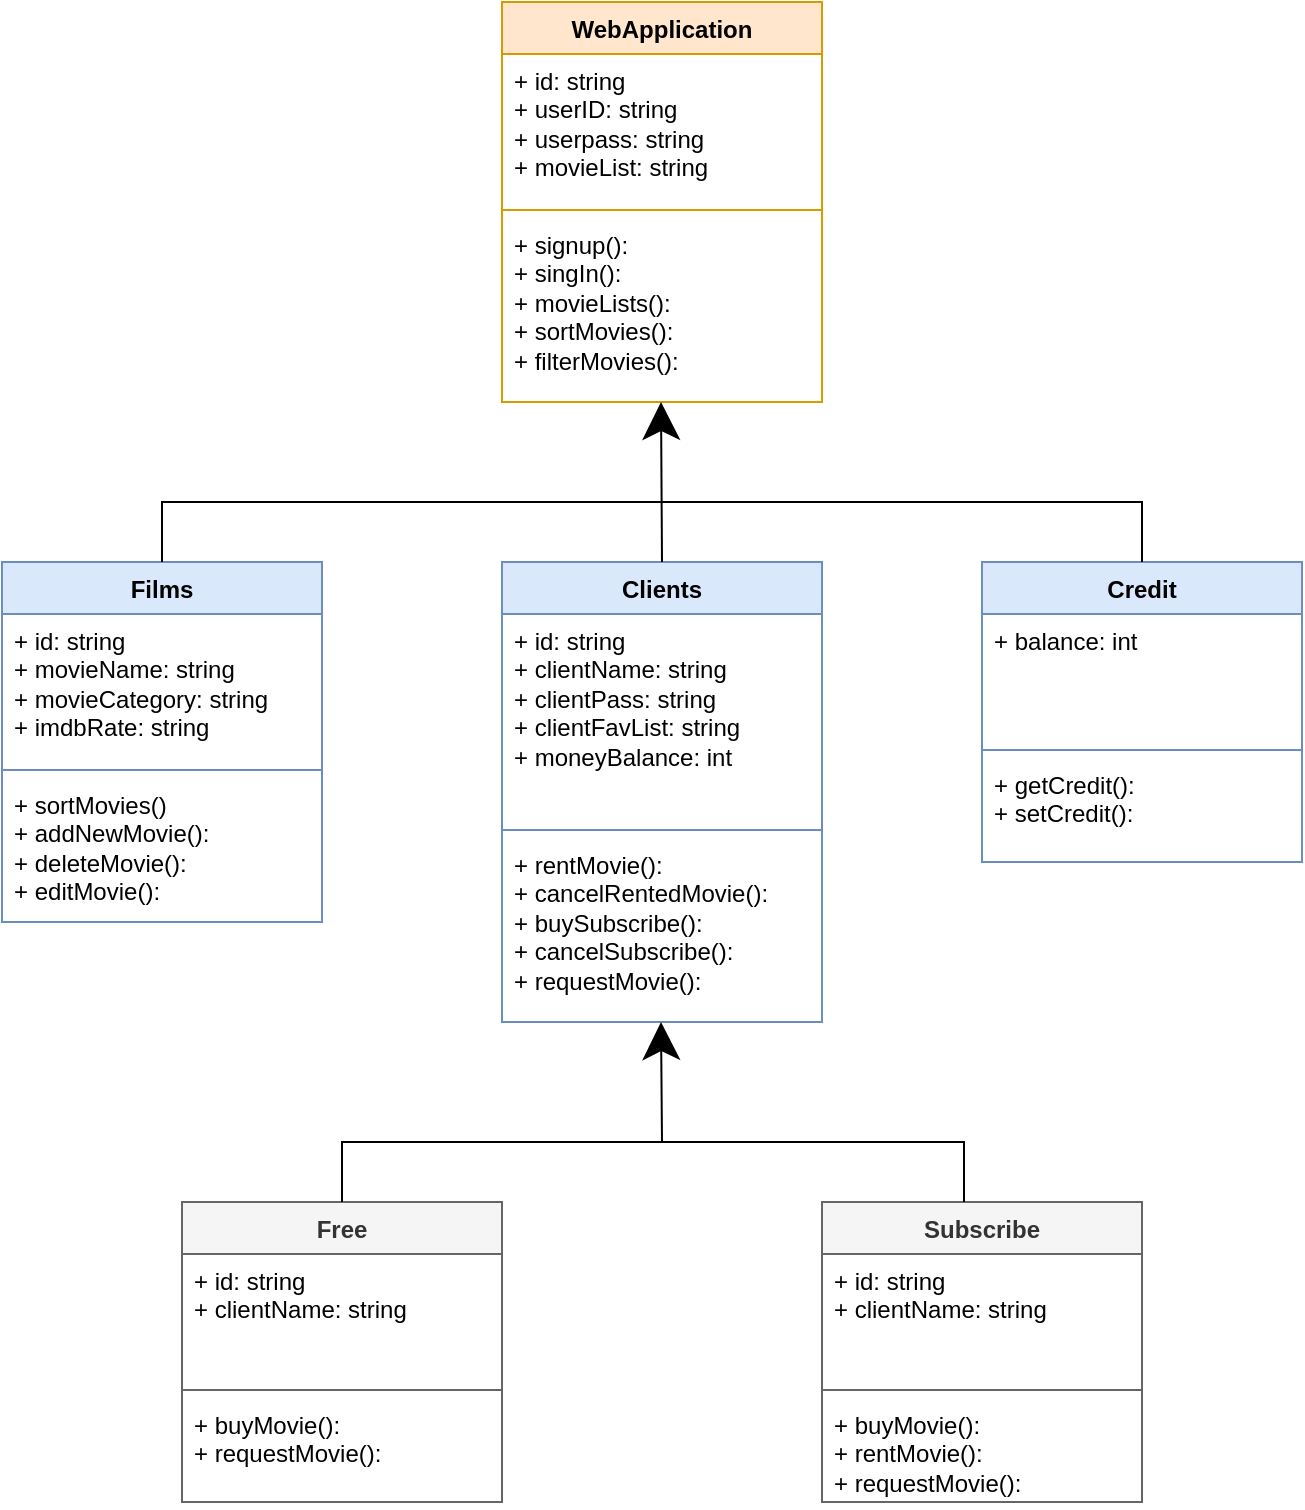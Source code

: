 <mxfile version="24.7.1" type="device">
  <diagram name="Sayfa -1" id="dpOJ8nYfL5jmbOzyjK7d">
    <mxGraphModel dx="472" dy="745" grid="1" gridSize="10" guides="1" tooltips="1" connect="1" arrows="1" fold="1" page="1" pageScale="1" pageWidth="1169" pageHeight="1654" math="0" shadow="0">
      <root>
        <mxCell id="0" />
        <mxCell id="1" parent="0" />
        <mxCell id="EonWzmVfYOoL8Eve4iwY-1" value="WebApplication" style="swimlane;fontStyle=1;align=center;verticalAlign=top;childLayout=stackLayout;horizontal=1;startSize=26;horizontalStack=0;resizeParent=1;resizeParentMax=0;resizeLast=0;collapsible=1;marginBottom=0;whiteSpace=wrap;html=1;fillColor=#ffe6cc;strokeColor=#d79b00;" vertex="1" parent="1">
          <mxGeometry x="520" y="120" width="160" height="200" as="geometry" />
        </mxCell>
        <mxCell id="EonWzmVfYOoL8Eve4iwY-2" value="&lt;div&gt;+ id: string&lt;/div&gt;&lt;div&gt;&lt;span style=&quot;background-color: initial;&quot;&gt;+ userID: string&lt;/span&gt;&lt;br&gt;&lt;/div&gt;&lt;div&gt;+ userpass: string&lt;/div&gt;&lt;div&gt;&lt;div&gt;+ movieList: string&lt;/div&gt;&lt;/div&gt;&lt;div&gt;&lt;br&gt;&lt;/div&gt;" style="text;strokeColor=none;fillColor=none;align=left;verticalAlign=top;spacingLeft=4;spacingRight=4;overflow=hidden;rotatable=0;points=[[0,0.5],[1,0.5]];portConstraint=eastwest;whiteSpace=wrap;html=1;" vertex="1" parent="EonWzmVfYOoL8Eve4iwY-1">
          <mxGeometry y="26" width="160" height="74" as="geometry" />
        </mxCell>
        <mxCell id="EonWzmVfYOoL8Eve4iwY-3" value="" style="line;strokeWidth=1;fillColor=none;align=left;verticalAlign=middle;spacingTop=-1;spacingLeft=3;spacingRight=3;rotatable=0;labelPosition=right;points=[];portConstraint=eastwest;strokeColor=inherit;" vertex="1" parent="EonWzmVfYOoL8Eve4iwY-1">
          <mxGeometry y="100" width="160" height="8" as="geometry" />
        </mxCell>
        <mxCell id="EonWzmVfYOoL8Eve4iwY-4" value="&lt;div&gt;+ signup():&amp;nbsp;&lt;/div&gt;&lt;div&gt;+ singIn():&lt;/div&gt;&lt;div&gt;+ movieLists():&amp;nbsp;&lt;br&gt;&lt;/div&gt;&lt;div&gt;+ sortMovies():&lt;/div&gt;&lt;div&gt;+ filterMovies():&lt;/div&gt;&lt;div&gt;&lt;br&gt;&lt;/div&gt;" style="text;strokeColor=none;fillColor=none;align=left;verticalAlign=top;spacingLeft=4;spacingRight=4;overflow=hidden;rotatable=0;points=[[0,0.5],[1,0.5]];portConstraint=eastwest;whiteSpace=wrap;html=1;" vertex="1" parent="EonWzmVfYOoL8Eve4iwY-1">
          <mxGeometry y="108" width="160" height="92" as="geometry" />
        </mxCell>
        <mxCell id="EonWzmVfYOoL8Eve4iwY-5" value="Films" style="swimlane;fontStyle=1;align=center;verticalAlign=top;childLayout=stackLayout;horizontal=1;startSize=26;horizontalStack=0;resizeParent=1;resizeParentMax=0;resizeLast=0;collapsible=1;marginBottom=0;whiteSpace=wrap;html=1;fillColor=#dae8fc;strokeColor=#6c8ebf;" vertex="1" parent="1">
          <mxGeometry x="270" y="400" width="160" height="180" as="geometry" />
        </mxCell>
        <mxCell id="EonWzmVfYOoL8Eve4iwY-6" value="&lt;div&gt;+ id: string&lt;/div&gt;&lt;div&gt;+ movieName: string&lt;/div&gt;&lt;div&gt;+ movieCategory: string&lt;/div&gt;&lt;div&gt;+ imdbRate: string&lt;/div&gt;&lt;div&gt;&lt;br&gt;&lt;/div&gt;&lt;div&gt;&lt;br&gt;&lt;/div&gt;" style="text;strokeColor=none;fillColor=none;align=left;verticalAlign=top;spacingLeft=4;spacingRight=4;overflow=hidden;rotatable=0;points=[[0,0.5],[1,0.5]];portConstraint=eastwest;whiteSpace=wrap;html=1;" vertex="1" parent="EonWzmVfYOoL8Eve4iwY-5">
          <mxGeometry y="26" width="160" height="74" as="geometry" />
        </mxCell>
        <mxCell id="EonWzmVfYOoL8Eve4iwY-7" value="" style="line;strokeWidth=1;fillColor=none;align=left;verticalAlign=middle;spacingTop=-1;spacingLeft=3;spacingRight=3;rotatable=0;labelPosition=right;points=[];portConstraint=eastwest;strokeColor=inherit;" vertex="1" parent="EonWzmVfYOoL8Eve4iwY-5">
          <mxGeometry y="100" width="160" height="8" as="geometry" />
        </mxCell>
        <mxCell id="EonWzmVfYOoL8Eve4iwY-8" value="&lt;div&gt;+ sortMovies()&lt;/div&gt;&lt;div&gt;+ addNewMovie():&lt;/div&gt;&lt;div&gt;+ deleteMovie():&lt;/div&gt;&lt;div&gt;+ editMovie():&lt;/div&gt;&lt;div&gt;&lt;br&gt;&lt;/div&gt;" style="text;strokeColor=none;fillColor=none;align=left;verticalAlign=top;spacingLeft=4;spacingRight=4;overflow=hidden;rotatable=0;points=[[0,0.5],[1,0.5]];portConstraint=eastwest;whiteSpace=wrap;html=1;" vertex="1" parent="EonWzmVfYOoL8Eve4iwY-5">
          <mxGeometry y="108" width="160" height="72" as="geometry" />
        </mxCell>
        <mxCell id="EonWzmVfYOoL8Eve4iwY-9" value="Clients" style="swimlane;fontStyle=1;align=center;verticalAlign=top;childLayout=stackLayout;horizontal=1;startSize=26;horizontalStack=0;resizeParent=1;resizeParentMax=0;resizeLast=0;collapsible=1;marginBottom=0;whiteSpace=wrap;html=1;fillColor=#dae8fc;strokeColor=#6c8ebf;" vertex="1" parent="1">
          <mxGeometry x="520" y="400" width="160" height="230" as="geometry" />
        </mxCell>
        <mxCell id="EonWzmVfYOoL8Eve4iwY-10" value="&lt;div&gt;+ id: string&lt;/div&gt;&lt;div&gt;+ clientName: string&lt;/div&gt;&lt;div&gt;+ clientPass: string&lt;/div&gt;&lt;div&gt;&lt;span style=&quot;background-color: initial;&quot;&gt;+ clientFavList: string&lt;/span&gt;&lt;br&gt;&lt;/div&gt;&lt;div&gt;+ moneyBalance: int&lt;/div&gt;" style="text;strokeColor=none;fillColor=none;align=left;verticalAlign=top;spacingLeft=4;spacingRight=4;overflow=hidden;rotatable=0;points=[[0,0.5],[1,0.5]];portConstraint=eastwest;whiteSpace=wrap;html=1;" vertex="1" parent="EonWzmVfYOoL8Eve4iwY-9">
          <mxGeometry y="26" width="160" height="104" as="geometry" />
        </mxCell>
        <mxCell id="EonWzmVfYOoL8Eve4iwY-11" value="" style="line;strokeWidth=1;fillColor=none;align=left;verticalAlign=middle;spacingTop=-1;spacingLeft=3;spacingRight=3;rotatable=0;labelPosition=right;points=[];portConstraint=eastwest;strokeColor=inherit;" vertex="1" parent="EonWzmVfYOoL8Eve4iwY-9">
          <mxGeometry y="130" width="160" height="8" as="geometry" />
        </mxCell>
        <mxCell id="EonWzmVfYOoL8Eve4iwY-12" value="&lt;div&gt;+ rentMovie():&lt;/div&gt;&lt;div&gt;+ cancelRentedMovie():&lt;/div&gt;&lt;div&gt;+ buySubscribe():&lt;/div&gt;&lt;div&gt;+ cancelSubscribe():&lt;/div&gt;&lt;div&gt;+ requestMovie():&lt;/div&gt;&lt;div&gt;&lt;br&gt;&lt;/div&gt;" style="text;strokeColor=none;fillColor=none;align=left;verticalAlign=top;spacingLeft=4;spacingRight=4;overflow=hidden;rotatable=0;points=[[0,0.5],[1,0.5]];portConstraint=eastwest;whiteSpace=wrap;html=1;" vertex="1" parent="EonWzmVfYOoL8Eve4iwY-9">
          <mxGeometry y="138" width="160" height="92" as="geometry" />
        </mxCell>
        <mxCell id="EonWzmVfYOoL8Eve4iwY-13" value="Credit" style="swimlane;fontStyle=1;align=center;verticalAlign=top;childLayout=stackLayout;horizontal=1;startSize=26;horizontalStack=0;resizeParent=1;resizeParentMax=0;resizeLast=0;collapsible=1;marginBottom=0;whiteSpace=wrap;html=1;fillColor=#dae8fc;strokeColor=#6c8ebf;" vertex="1" parent="1">
          <mxGeometry x="760" y="400" width="160" height="150" as="geometry" />
        </mxCell>
        <mxCell id="EonWzmVfYOoL8Eve4iwY-14" value="&lt;div&gt;+ balance: int&lt;/div&gt;" style="text;strokeColor=none;fillColor=none;align=left;verticalAlign=top;spacingLeft=4;spacingRight=4;overflow=hidden;rotatable=0;points=[[0,0.5],[1,0.5]];portConstraint=eastwest;whiteSpace=wrap;html=1;" vertex="1" parent="EonWzmVfYOoL8Eve4iwY-13">
          <mxGeometry y="26" width="160" height="64" as="geometry" />
        </mxCell>
        <mxCell id="EonWzmVfYOoL8Eve4iwY-15" value="" style="line;strokeWidth=1;fillColor=none;align=left;verticalAlign=middle;spacingTop=-1;spacingLeft=3;spacingRight=3;rotatable=0;labelPosition=right;points=[];portConstraint=eastwest;strokeColor=inherit;" vertex="1" parent="EonWzmVfYOoL8Eve4iwY-13">
          <mxGeometry y="90" width="160" height="8" as="geometry" />
        </mxCell>
        <mxCell id="EonWzmVfYOoL8Eve4iwY-16" value="&lt;div&gt;+ getCredit():&lt;/div&gt;&lt;div&gt;+ setCredit():&lt;/div&gt;" style="text;strokeColor=none;fillColor=none;align=left;verticalAlign=top;spacingLeft=4;spacingRight=4;overflow=hidden;rotatable=0;points=[[0,0.5],[1,0.5]];portConstraint=eastwest;whiteSpace=wrap;html=1;" vertex="1" parent="EonWzmVfYOoL8Eve4iwY-13">
          <mxGeometry y="98" width="160" height="52" as="geometry" />
        </mxCell>
        <mxCell id="EonWzmVfYOoL8Eve4iwY-17" value="Free" style="swimlane;fontStyle=1;align=center;verticalAlign=top;childLayout=stackLayout;horizontal=1;startSize=26;horizontalStack=0;resizeParent=1;resizeParentMax=0;resizeLast=0;collapsible=1;marginBottom=0;whiteSpace=wrap;html=1;fillColor=#f5f5f5;strokeColor=#666666;fontColor=#333333;" vertex="1" parent="1">
          <mxGeometry x="360" y="720" width="160" height="150" as="geometry" />
        </mxCell>
        <mxCell id="EonWzmVfYOoL8Eve4iwY-18" value="&lt;div&gt;+ id: string&lt;/div&gt;&lt;div&gt;+ clientName: string&lt;br&gt;&lt;/div&gt;" style="text;strokeColor=none;fillColor=none;align=left;verticalAlign=top;spacingLeft=4;spacingRight=4;overflow=hidden;rotatable=0;points=[[0,0.5],[1,0.5]];portConstraint=eastwest;whiteSpace=wrap;html=1;" vertex="1" parent="EonWzmVfYOoL8Eve4iwY-17">
          <mxGeometry y="26" width="160" height="64" as="geometry" />
        </mxCell>
        <mxCell id="EonWzmVfYOoL8Eve4iwY-19" value="" style="line;strokeWidth=1;fillColor=none;align=left;verticalAlign=middle;spacingTop=-1;spacingLeft=3;spacingRight=3;rotatable=0;labelPosition=right;points=[];portConstraint=eastwest;strokeColor=inherit;" vertex="1" parent="EonWzmVfYOoL8Eve4iwY-17">
          <mxGeometry y="90" width="160" height="8" as="geometry" />
        </mxCell>
        <mxCell id="EonWzmVfYOoL8Eve4iwY-20" value="&lt;div&gt;+ buyMovie():&lt;/div&gt;&lt;div&gt;+ requestMovie():&lt;/div&gt;" style="text;strokeColor=none;fillColor=none;align=left;verticalAlign=top;spacingLeft=4;spacingRight=4;overflow=hidden;rotatable=0;points=[[0,0.5],[1,0.5]];portConstraint=eastwest;whiteSpace=wrap;html=1;" vertex="1" parent="EonWzmVfYOoL8Eve4iwY-17">
          <mxGeometry y="98" width="160" height="52" as="geometry" />
        </mxCell>
        <mxCell id="EonWzmVfYOoL8Eve4iwY-21" value="Subscribe" style="swimlane;fontStyle=1;align=center;verticalAlign=top;childLayout=stackLayout;horizontal=1;startSize=26;horizontalStack=0;resizeParent=1;resizeParentMax=0;resizeLast=0;collapsible=1;marginBottom=0;whiteSpace=wrap;html=1;fillColor=#f5f5f5;strokeColor=#666666;fontColor=#333333;" vertex="1" parent="1">
          <mxGeometry x="680" y="720" width="160" height="150" as="geometry" />
        </mxCell>
        <mxCell id="EonWzmVfYOoL8Eve4iwY-22" value="&lt;div&gt;+ id: string&lt;/div&gt;&lt;div&gt;+ clientName: string&lt;br&gt;&lt;/div&gt;" style="text;strokeColor=none;fillColor=none;align=left;verticalAlign=top;spacingLeft=4;spacingRight=4;overflow=hidden;rotatable=0;points=[[0,0.5],[1,0.5]];portConstraint=eastwest;whiteSpace=wrap;html=1;" vertex="1" parent="EonWzmVfYOoL8Eve4iwY-21">
          <mxGeometry y="26" width="160" height="64" as="geometry" />
        </mxCell>
        <mxCell id="EonWzmVfYOoL8Eve4iwY-23" value="" style="line;strokeWidth=1;fillColor=none;align=left;verticalAlign=middle;spacingTop=-1;spacingLeft=3;spacingRight=3;rotatable=0;labelPosition=right;points=[];portConstraint=eastwest;strokeColor=inherit;" vertex="1" parent="EonWzmVfYOoL8Eve4iwY-21">
          <mxGeometry y="90" width="160" height="8" as="geometry" />
        </mxCell>
        <mxCell id="EonWzmVfYOoL8Eve4iwY-24" value="&lt;div&gt;&lt;span style=&quot;background-color: initial;&quot;&gt;+ buyMovie():&lt;/span&gt;&lt;/div&gt;&lt;div&gt;+ rentMovie():&lt;/div&gt;&lt;div&gt;+ requestMovie():&lt;/div&gt;&lt;div&gt;&lt;br&gt;&lt;/div&gt;" style="text;strokeColor=none;fillColor=none;align=left;verticalAlign=top;spacingLeft=4;spacingRight=4;overflow=hidden;rotatable=0;points=[[0,0.5],[1,0.5]];portConstraint=eastwest;whiteSpace=wrap;html=1;" vertex="1" parent="EonWzmVfYOoL8Eve4iwY-21">
          <mxGeometry y="98" width="160" height="52" as="geometry" />
        </mxCell>
        <mxCell id="EonWzmVfYOoL8Eve4iwY-26" value="" style="endArrow=none;html=1;edgeStyle=orthogonalEdgeStyle;rounded=0;exitX=0.5;exitY=0;exitDx=0;exitDy=0;" edge="1" parent="1">
          <mxGeometry relative="1" as="geometry">
            <mxPoint x="440" y="720" as="sourcePoint" />
            <mxPoint x="751" y="720" as="targetPoint" />
            <Array as="points">
              <mxPoint x="440" y="690" />
              <mxPoint x="751" y="690" />
            </Array>
          </mxGeometry>
        </mxCell>
        <mxCell id="EonWzmVfYOoL8Eve4iwY-27" value="" style="endArrow=none;html=1;edgeStyle=orthogonalEdgeStyle;rounded=0;exitX=0.5;exitY=0;exitDx=0;exitDy=0;entryX=0.5;entryY=0;entryDx=0;entryDy=0;" edge="1" parent="1" target="EonWzmVfYOoL8Eve4iwY-13">
          <mxGeometry relative="1" as="geometry">
            <mxPoint x="350" y="400" as="sourcePoint" />
            <mxPoint x="661" y="400" as="targetPoint" />
            <Array as="points">
              <mxPoint x="350" y="370" />
              <mxPoint x="840" y="370" />
            </Array>
          </mxGeometry>
        </mxCell>
        <mxCell id="EonWzmVfYOoL8Eve4iwY-28" value="" style="endArrow=classic;endSize=16;endFill=1;html=1;rounded=0;startFill=1;entryX=0.5;entryY=1.033;entryDx=0;entryDy=0;entryPerimeter=0;exitX=0.5;exitY=0;exitDx=0;exitDy=0;" edge="1" parent="1" source="EonWzmVfYOoL8Eve4iwY-9">
          <mxGeometry width="160" relative="1" as="geometry">
            <mxPoint x="599.5" y="386" as="sourcePoint" />
            <mxPoint x="599.5" y="320" as="targetPoint" />
          </mxGeometry>
        </mxCell>
        <mxCell id="EonWzmVfYOoL8Eve4iwY-29" value="" style="endArrow=classic;endSize=16;endFill=1;html=1;rounded=0;startFill=1;entryX=0.5;entryY=1.033;entryDx=0;entryDy=0;entryPerimeter=0;" edge="1" parent="1">
          <mxGeometry width="160" relative="1" as="geometry">
            <mxPoint x="600" y="690" as="sourcePoint" />
            <mxPoint x="599.5" y="630" as="targetPoint" />
          </mxGeometry>
        </mxCell>
      </root>
    </mxGraphModel>
  </diagram>
</mxfile>
